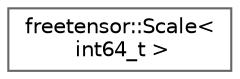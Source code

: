 digraph "Graphical Class Hierarchy"
{
 // LATEX_PDF_SIZE
  bgcolor="transparent";
  edge [fontname=Helvetica,fontsize=10,labelfontname=Helvetica,labelfontsize=10];
  node [fontname=Helvetica,fontsize=10,shape=box,height=0.2,width=0.4];
  rankdir="LR";
  Node0 [label="freetensor::Scale\<\l int64_t \>",height=0.2,width=0.4,color="grey40", fillcolor="white", style="filled",URL="$structfreetensor_1_1Scale.html",tooltip=" "];
}

